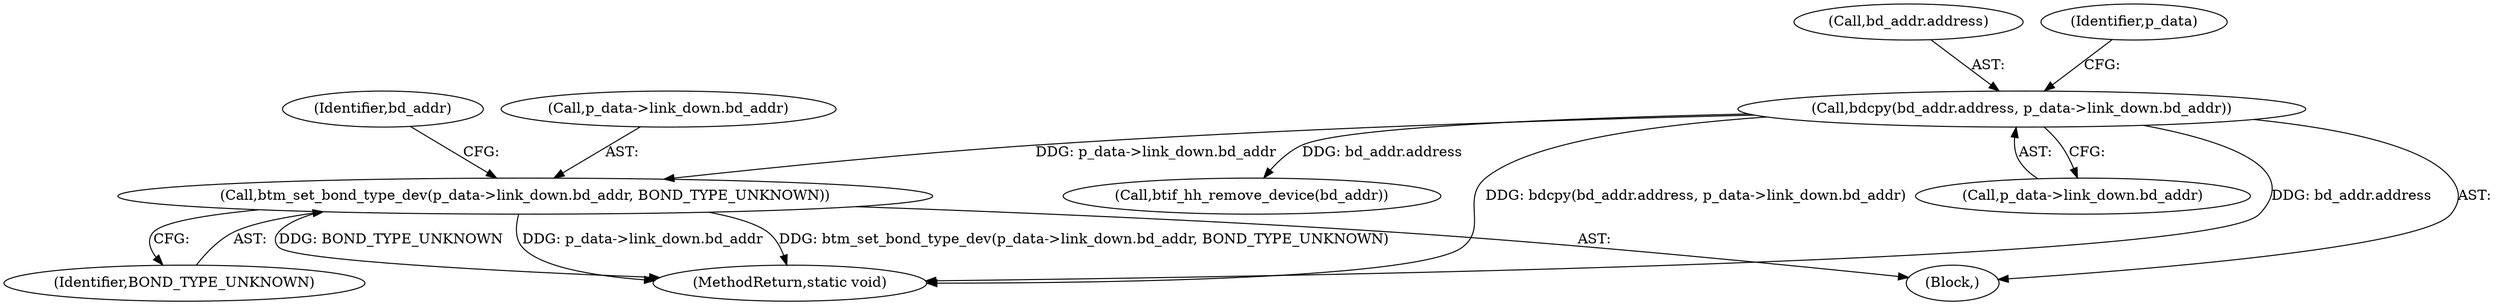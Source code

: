 digraph "0_Android_472271b153c5dc53c28beac55480a8d8434b2d5c_13@pointer" {
"1000316" [label="(Call,btm_set_bond_type_dev(p_data->link_down.bd_addr, BOND_TYPE_UNKNOWN))"];
"1000307" [label="(Call,bdcpy(bd_addr.address, p_data->link_down.bd_addr))"];
"1000316" [label="(Call,btm_set_bond_type_dev(p_data->link_down.bd_addr, BOND_TYPE_UNKNOWN))"];
"1000322" [label="(Identifier,BOND_TYPE_UNKNOWN)"];
"1000307" [label="(Call,bdcpy(bd_addr.address, p_data->link_down.bd_addr))"];
"1000308" [label="(Call,bd_addr.address)"];
"1000132" [label="(Block,)"];
"1000311" [label="(Call,p_data->link_down.bd_addr)"];
"1000319" [label="(Identifier,p_data)"];
"1000323" [label="(Call,btif_hh_remove_device(bd_addr))"];
"1000324" [label="(Identifier,bd_addr)"];
"1001051" [label="(MethodReturn,static void)"];
"1000317" [label="(Call,p_data->link_down.bd_addr)"];
"1000316" -> "1000132"  [label="AST: "];
"1000316" -> "1000322"  [label="CFG: "];
"1000317" -> "1000316"  [label="AST: "];
"1000322" -> "1000316"  [label="AST: "];
"1000324" -> "1000316"  [label="CFG: "];
"1000316" -> "1001051"  [label="DDG: btm_set_bond_type_dev(p_data->link_down.bd_addr, BOND_TYPE_UNKNOWN)"];
"1000316" -> "1001051"  [label="DDG: BOND_TYPE_UNKNOWN"];
"1000316" -> "1001051"  [label="DDG: p_data->link_down.bd_addr"];
"1000307" -> "1000316"  [label="DDG: p_data->link_down.bd_addr"];
"1000307" -> "1000132"  [label="AST: "];
"1000307" -> "1000311"  [label="CFG: "];
"1000308" -> "1000307"  [label="AST: "];
"1000311" -> "1000307"  [label="AST: "];
"1000319" -> "1000307"  [label="CFG: "];
"1000307" -> "1001051"  [label="DDG: bdcpy(bd_addr.address, p_data->link_down.bd_addr)"];
"1000307" -> "1001051"  [label="DDG: bd_addr.address"];
"1000307" -> "1000323"  [label="DDG: bd_addr.address"];
}
